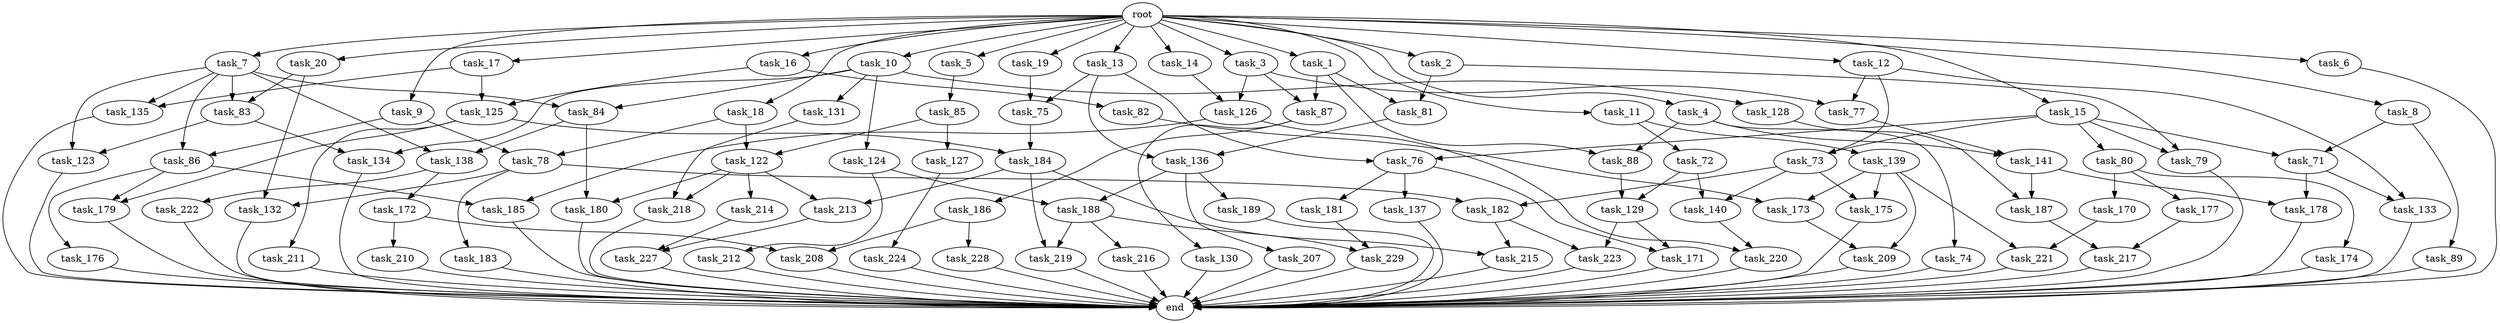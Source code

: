 digraph G {
  task_140 [size="1005022347264.000000"];
  task_15 [size="1024.000000"];
  task_136 [size="523986010112.000000"];
  task_184 [size="1073741824000.000000"];
  task_207 [size="695784701952.000000"];
  task_138 [size="498216206336.000000"];
  end [size="0.000000"];
  task_7 [size="1024.000000"];
  task_128 [size="137438953472.000000"];
  task_220 [size="1279900254208.000000"];
  task_79 [size="910533066752.000000"];
  task_75 [size="249108103168.000000"];
  task_88 [size="292057776128.000000"];
  task_214 [size="549755813888.000000"];
  task_176 [size="34359738368.000000"];
  task_181 [size="34359738368.000000"];
  task_182 [size="1554778161152.000000"];
  task_9 [size="1024.000000"];
  task_211 [size="214748364800.000000"];
  task_135 [size="773094113280.000000"];
  task_216 [size="77309411328.000000"];
  task_131 [size="137438953472.000000"];
  task_185 [size="893353197568.000000"];
  task_229 [size="292057776128.000000"];
  task_217 [size="455266533376.000000"];
  task_130 [size="77309411328.000000"];
  task_73 [size="352187318272.000000"];
  task_172 [size="77309411328.000000"];
  task_77 [size="833223655424.000000"];
  task_85 [size="420906795008.000000"];
  task_170 [size="309237645312.000000"];
  task_17 [size="1024.000000"];
  task_18 [size="1024.000000"];
  task_188 [size="833223655424.000000"];
  task_212 [size="137438953472.000000"];
  task_82 [size="420906795008.000000"];
  task_134 [size="352187318272.000000"];
  task_11 [size="1024.000000"];
  task_83 [size="627065225216.000000"];
  task_125 [size="1116691496960.000000"];
  task_1 [size="1024.000000"];
  task_78 [size="352187318272.000000"];
  task_133 [size="833223655424.000000"];
  task_86 [size="214748364800.000000"];
  task_210 [size="695784701952.000000"];
  task_189 [size="695784701952.000000"];
  task_180 [size="970662608896.000000"];
  task_171 [size="455266533376.000000"];
  task_80 [size="214748364800.000000"];
  task_123 [size="292057776128.000000"];
  task_20 [size="1024.000000"];
  task_175 [size="730144440320.000000"];
  task_19 [size="1024.000000"];
  task_127 [size="420906795008.000000"];
  task_213 [size="970662608896.000000"];
  task_173 [size="171798691840.000000"];
  task_3 [size="1024.000000"];
  task_129 [size="523986010112.000000"];
  task_4 [size="1024.000000"];
  task_10 [size="1024.000000"];
  task_87 [size="773094113280.000000"];
  task_81 [size="773094113280.000000"];
  task_89 [size="214748364800.000000"];
  task_71 [size="429496729600.000000"];
  task_137 [size="34359738368.000000"];
  task_14 [size="1024.000000"];
  task_132 [size="1408749273088.000000"];
  task_12 [size="1024.000000"];
  task_13 [size="1024.000000"];
  task_223 [size="635655159808.000000"];
  task_174 [size="309237645312.000000"];
  task_126 [size="1005022347264.000000"];
  task_139 [size="77309411328.000000"];
  task_5 [size="1024.000000"];
  task_6 [size="1024.000000"];
  task_219 [size="498216206336.000000"];
  task_124 [size="137438953472.000000"];
  task_2 [size="1024.000000"];
  task_209 [size="68719476736.000000"];
  task_84 [size="214748364800.000000"];
  task_178 [size="1391569403904.000000"];
  task_221 [size="111669149696.000000"];
  task_186 [size="77309411328.000000"];
  task_183 [size="858993459200.000000"];
  task_72 [size="77309411328.000000"];
  task_74 [size="214748364800.000000"];
  task_227 [size="429496729600.000000"];
  task_177 [size="309237645312.000000"];
  task_76 [size="429496729600.000000"];
  root [size="0.000000"];
  task_228 [size="858993459200.000000"];
  task_208 [size="1554778161152.000000"];
  task_8 [size="1024.000000"];
  task_16 [size="1024.000000"];
  task_179 [size="249108103168.000000"];
  task_187 [size="1554778161152.000000"];
  task_218 [size="1245540515840.000000"];
  task_222 [size="77309411328.000000"];
  task_215 [size="635655159808.000000"];
  task_122 [size="635655159808.000000"];
  task_224 [size="34359738368.000000"];
  task_141 [size="249108103168.000000"];

  task_140 -> task_220 [size="411041792.000000"];
  task_15 -> task_73 [size="209715200.000000"];
  task_15 -> task_71 [size="209715200.000000"];
  task_15 -> task_76 [size="209715200.000000"];
  task_15 -> task_80 [size="209715200.000000"];
  task_15 -> task_79 [size="209715200.000000"];
  task_136 -> task_189 [size="679477248.000000"];
  task_136 -> task_207 [size="679477248.000000"];
  task_136 -> task_188 [size="679477248.000000"];
  task_184 -> task_213 [size="411041792.000000"];
  task_184 -> task_215 [size="411041792.000000"];
  task_184 -> task_219 [size="411041792.000000"];
  task_207 -> end [size="1.000000"];
  task_138 -> task_222 [size="75497472.000000"];
  task_138 -> task_172 [size="75497472.000000"];
  task_7 -> task_86 [size="75497472.000000"];
  task_7 -> task_84 [size="75497472.000000"];
  task_7 -> task_138 [size="75497472.000000"];
  task_7 -> task_83 [size="75497472.000000"];
  task_7 -> task_123 [size="75497472.000000"];
  task_7 -> task_135 [size="75497472.000000"];
  task_128 -> task_187 [size="838860800.000000"];
  task_220 -> end [size="1.000000"];
  task_79 -> end [size="1.000000"];
  task_75 -> task_184 [size="838860800.000000"];
  task_88 -> task_129 [size="209715200.000000"];
  task_214 -> task_227 [size="209715200.000000"];
  task_176 -> end [size="1.000000"];
  task_181 -> task_229 [size="209715200.000000"];
  task_182 -> task_223 [size="209715200.000000"];
  task_182 -> task_215 [size="209715200.000000"];
  task_9 -> task_78 [size="134217728.000000"];
  task_9 -> task_86 [size="134217728.000000"];
  task_211 -> end [size="1.000000"];
  task_135 -> end [size="1.000000"];
  task_216 -> end [size="1.000000"];
  task_131 -> task_218 [size="679477248.000000"];
  task_185 -> end [size="1.000000"];
  task_229 -> end [size="1.000000"];
  task_217 -> end [size="1.000000"];
  task_130 -> end [size="1.000000"];
  task_73 -> task_140 [size="679477248.000000"];
  task_73 -> task_175 [size="679477248.000000"];
  task_73 -> task_182 [size="679477248.000000"];
  task_172 -> task_210 [size="679477248.000000"];
  task_172 -> task_208 [size="679477248.000000"];
  task_77 -> task_141 [size="33554432.000000"];
  task_85 -> task_122 [size="411041792.000000"];
  task_85 -> task_127 [size="411041792.000000"];
  task_170 -> task_221 [size="75497472.000000"];
  task_17 -> task_125 [size="679477248.000000"];
  task_17 -> task_135 [size="679477248.000000"];
  task_18 -> task_78 [size="209715200.000000"];
  task_18 -> task_122 [size="209715200.000000"];
  task_188 -> task_216 [size="75497472.000000"];
  task_188 -> task_229 [size="75497472.000000"];
  task_188 -> task_219 [size="75497472.000000"];
  task_212 -> end [size="1.000000"];
  task_82 -> task_173 [size="134217728.000000"];
  task_134 -> end [size="1.000000"];
  task_11 -> task_72 [size="75497472.000000"];
  task_11 -> task_139 [size="75497472.000000"];
  task_83 -> task_134 [size="209715200.000000"];
  task_83 -> task_123 [size="209715200.000000"];
  task_125 -> task_184 [size="209715200.000000"];
  task_125 -> task_179 [size="209715200.000000"];
  task_125 -> task_211 [size="209715200.000000"];
  task_1 -> task_81 [size="75497472.000000"];
  task_1 -> task_88 [size="75497472.000000"];
  task_1 -> task_87 [size="75497472.000000"];
  task_78 -> task_132 [size="838860800.000000"];
  task_78 -> task_183 [size="838860800.000000"];
  task_78 -> task_182 [size="838860800.000000"];
  task_133 -> end [size="1.000000"];
  task_86 -> task_176 [size="33554432.000000"];
  task_86 -> task_185 [size="33554432.000000"];
  task_86 -> task_179 [size="33554432.000000"];
  task_210 -> end [size="1.000000"];
  task_189 -> end [size="1.000000"];
  task_180 -> end [size="1.000000"];
  task_171 -> end [size="1.000000"];
  task_80 -> task_170 [size="301989888.000000"];
  task_80 -> task_174 [size="301989888.000000"];
  task_80 -> task_177 [size="301989888.000000"];
  task_123 -> end [size="1.000000"];
  task_20 -> task_83 [size="536870912.000000"];
  task_20 -> task_132 [size="536870912.000000"];
  task_175 -> end [size="1.000000"];
  task_19 -> task_75 [size="33554432.000000"];
  task_127 -> task_224 [size="33554432.000000"];
  task_213 -> task_227 [size="209715200.000000"];
  task_173 -> task_209 [size="33554432.000000"];
  task_3 -> task_87 [size="679477248.000000"];
  task_3 -> task_77 [size="679477248.000000"];
  task_3 -> task_126 [size="679477248.000000"];
  task_129 -> task_223 [size="411041792.000000"];
  task_129 -> task_171 [size="411041792.000000"];
  task_4 -> task_88 [size="209715200.000000"];
  task_4 -> task_141 [size="209715200.000000"];
  task_4 -> task_74 [size="209715200.000000"];
  task_10 -> task_131 [size="134217728.000000"];
  task_10 -> task_124 [size="134217728.000000"];
  task_10 -> task_128 [size="134217728.000000"];
  task_10 -> task_134 [size="134217728.000000"];
  task_10 -> task_84 [size="134217728.000000"];
  task_87 -> task_130 [size="75497472.000000"];
  task_87 -> task_186 [size="75497472.000000"];
  task_81 -> task_136 [size="301989888.000000"];
  task_89 -> end [size="1.000000"];
  task_71 -> task_178 [size="679477248.000000"];
  task_71 -> task_133 [size="679477248.000000"];
  task_137 -> end [size="1.000000"];
  task_14 -> task_126 [size="301989888.000000"];
  task_132 -> end [size="1.000000"];
  task_12 -> task_73 [size="134217728.000000"];
  task_12 -> task_133 [size="134217728.000000"];
  task_12 -> task_77 [size="134217728.000000"];
  task_13 -> task_75 [size="209715200.000000"];
  task_13 -> task_136 [size="209715200.000000"];
  task_13 -> task_76 [size="209715200.000000"];
  task_223 -> end [size="1.000000"];
  task_174 -> end [size="1.000000"];
  task_126 -> task_185 [size="838860800.000000"];
  task_126 -> task_220 [size="838860800.000000"];
  task_139 -> task_221 [size="33554432.000000"];
  task_139 -> task_173 [size="33554432.000000"];
  task_139 -> task_175 [size="33554432.000000"];
  task_139 -> task_209 [size="33554432.000000"];
  task_5 -> task_85 [size="411041792.000000"];
  task_6 -> end [size="1.000000"];
  task_219 -> end [size="1.000000"];
  task_124 -> task_212 [size="134217728.000000"];
  task_124 -> task_188 [size="134217728.000000"];
  task_2 -> task_81 [size="679477248.000000"];
  task_2 -> task_79 [size="679477248.000000"];
  task_209 -> end [size="1.000000"];
  task_84 -> task_138 [size="411041792.000000"];
  task_84 -> task_180 [size="411041792.000000"];
  task_178 -> end [size="1.000000"];
  task_221 -> end [size="1.000000"];
  task_186 -> task_208 [size="838860800.000000"];
  task_186 -> task_228 [size="838860800.000000"];
  task_183 -> end [size="1.000000"];
  task_72 -> task_140 [size="301989888.000000"];
  task_72 -> task_129 [size="301989888.000000"];
  task_74 -> end [size="1.000000"];
  task_227 -> end [size="1.000000"];
  task_177 -> task_217 [size="33554432.000000"];
  task_76 -> task_137 [size="33554432.000000"];
  task_76 -> task_171 [size="33554432.000000"];
  task_76 -> task_181 [size="33554432.000000"];
  root -> task_13 [size="1.000000"];
  root -> task_17 [size="1.000000"];
  root -> task_3 [size="1.000000"];
  root -> task_4 [size="1.000000"];
  root -> task_20 [size="1.000000"];
  root -> task_15 [size="1.000000"];
  root -> task_10 [size="1.000000"];
  root -> task_6 [size="1.000000"];
  root -> task_11 [size="1.000000"];
  root -> task_9 [size="1.000000"];
  root -> task_16 [size="1.000000"];
  root -> task_8 [size="1.000000"];
  root -> task_18 [size="1.000000"];
  root -> task_1 [size="1.000000"];
  root -> task_5 [size="1.000000"];
  root -> task_19 [size="1.000000"];
  root -> task_2 [size="1.000000"];
  root -> task_14 [size="1.000000"];
  root -> task_7 [size="1.000000"];
  root -> task_12 [size="1.000000"];
  task_228 -> end [size="1.000000"];
  task_208 -> end [size="1.000000"];
  task_8 -> task_89 [size="209715200.000000"];
  task_8 -> task_71 [size="209715200.000000"];
  task_16 -> task_125 [size="411041792.000000"];
  task_16 -> task_82 [size="411041792.000000"];
  task_179 -> end [size="1.000000"];
  task_187 -> task_217 [size="411041792.000000"];
  task_218 -> end [size="1.000000"];
  task_222 -> end [size="1.000000"];
  task_215 -> end [size="1.000000"];
  task_122 -> task_180 [size="536870912.000000"];
  task_122 -> task_213 [size="536870912.000000"];
  task_122 -> task_214 [size="536870912.000000"];
  task_122 -> task_218 [size="536870912.000000"];
  task_224 -> end [size="1.000000"];
  task_141 -> task_178 [size="679477248.000000"];
  task_141 -> task_187 [size="679477248.000000"];
}
